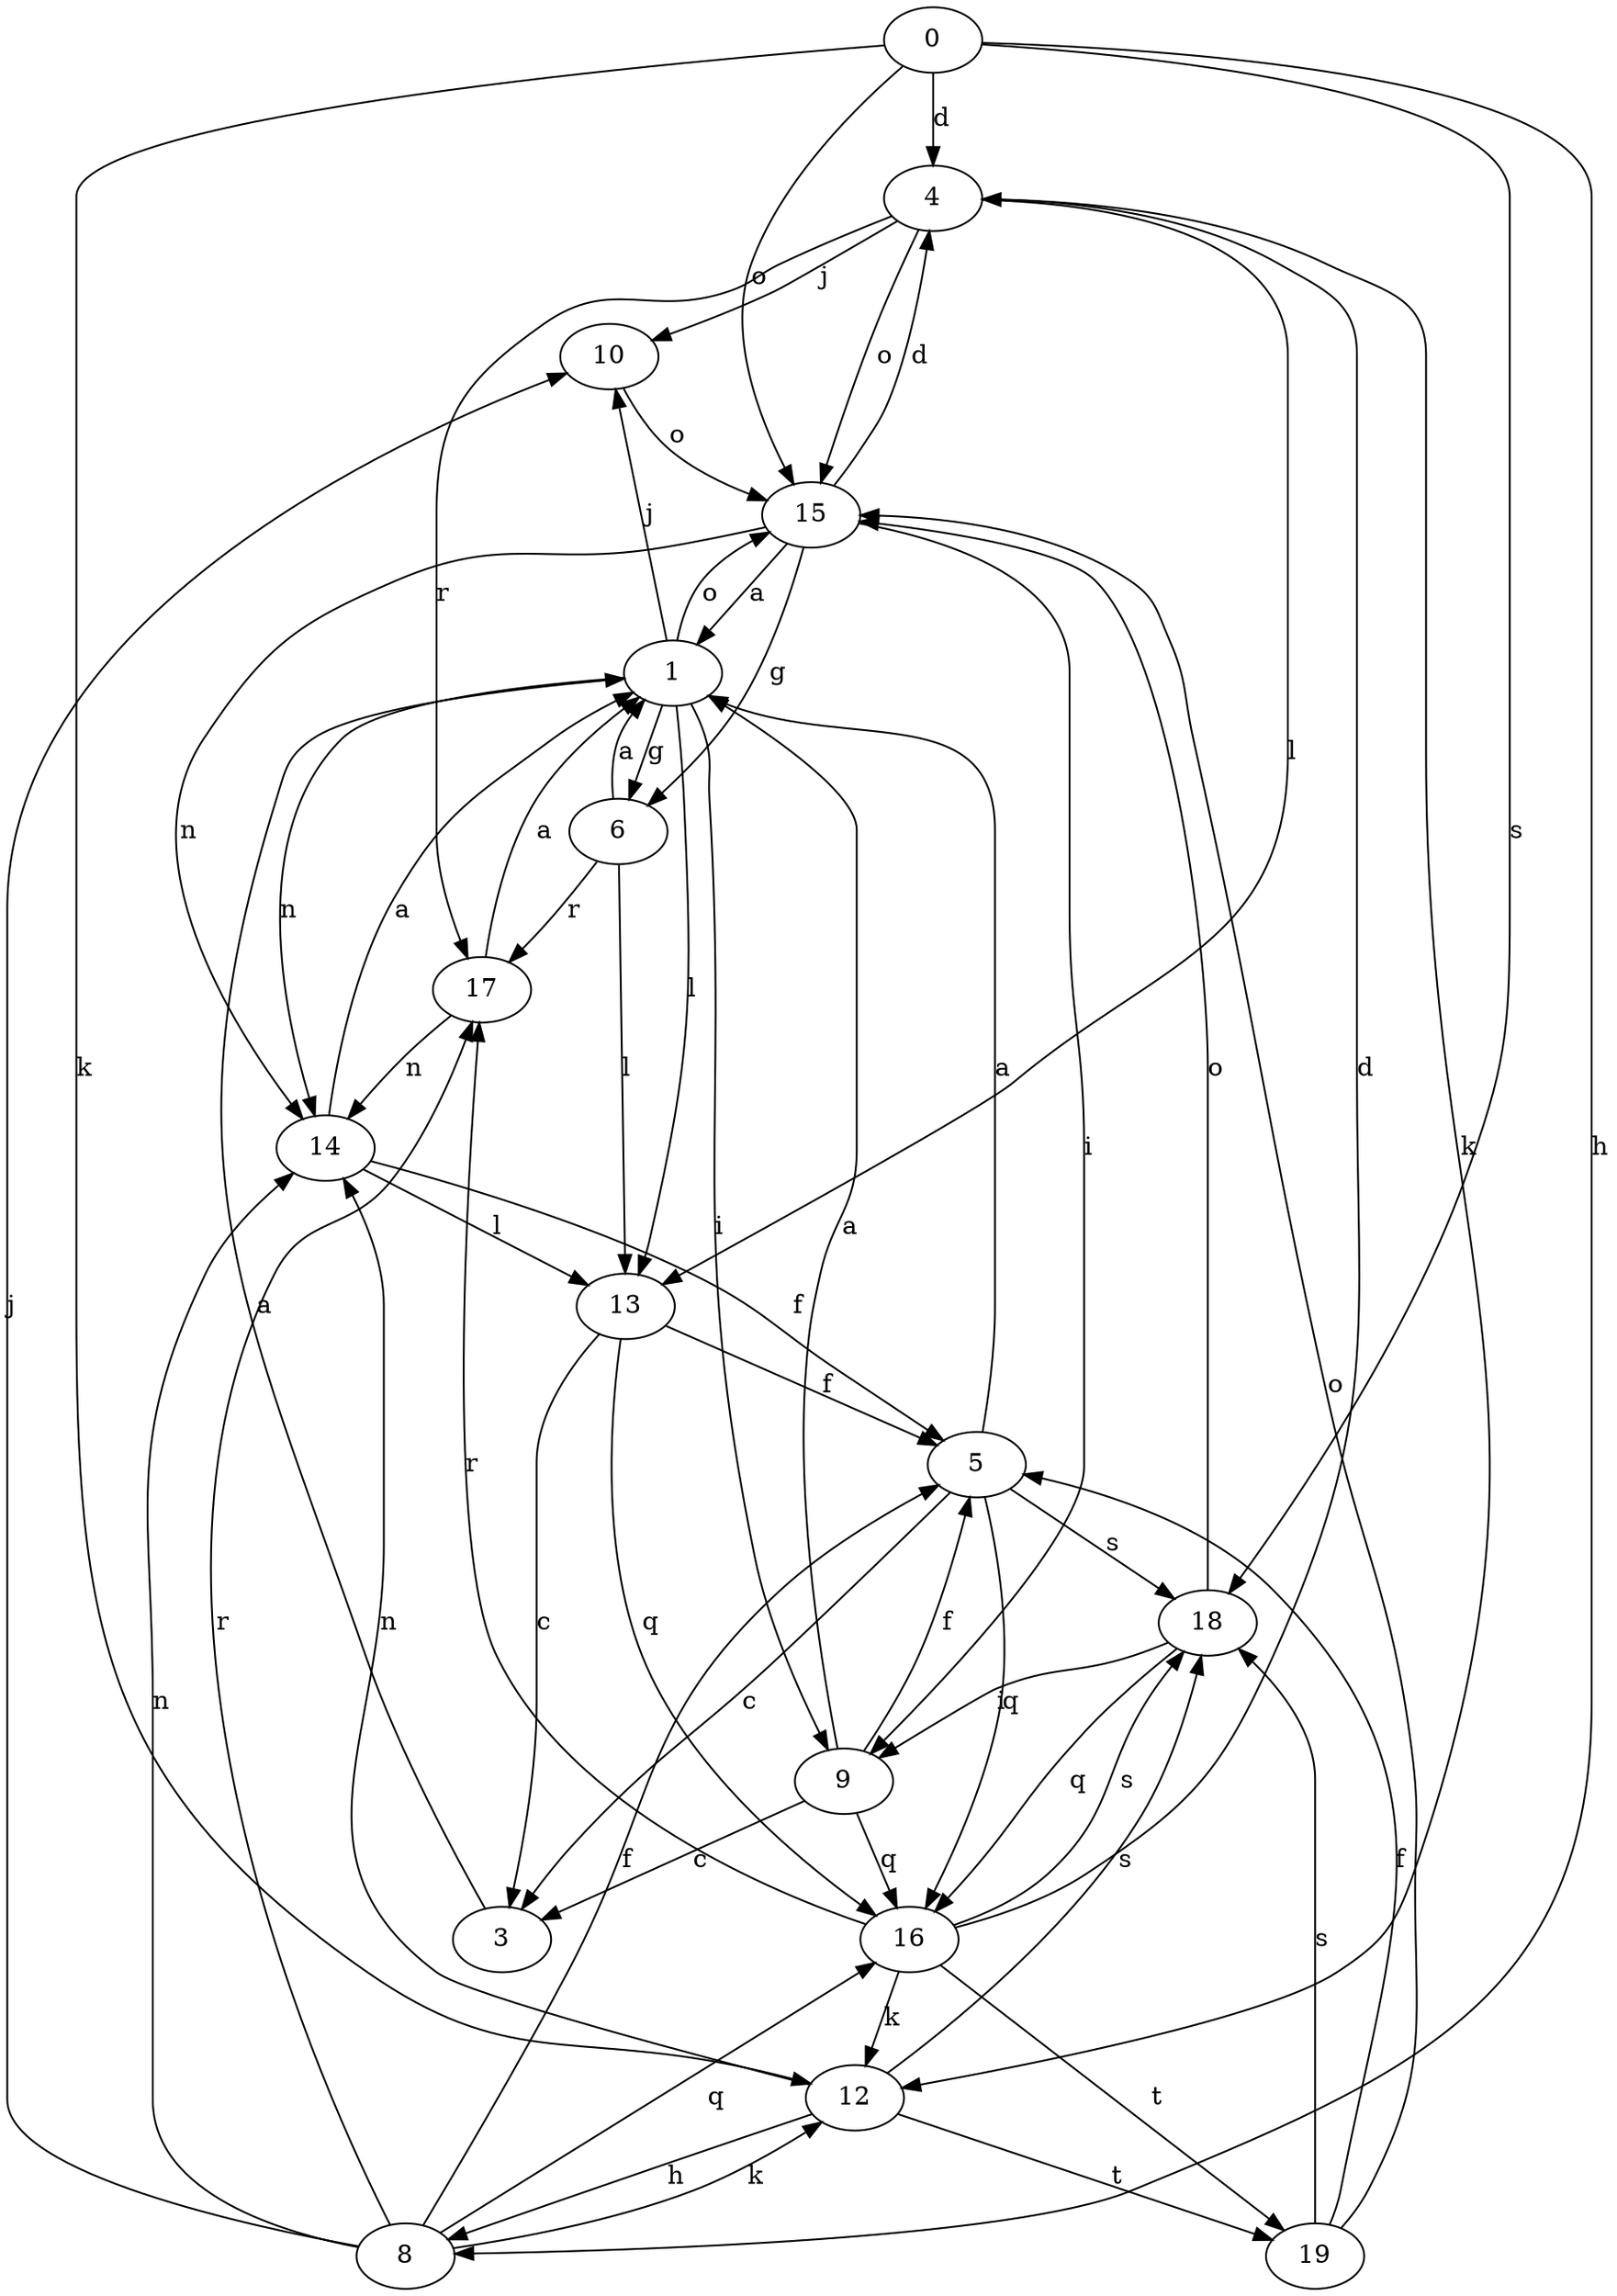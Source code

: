 strict digraph  {
0;
1;
3;
4;
5;
6;
8;
9;
10;
12;
13;
14;
15;
16;
17;
18;
19;
0 -> 4  [label=d];
0 -> 8  [label=h];
0 -> 12  [label=k];
0 -> 15  [label=o];
0 -> 18  [label=s];
1 -> 6  [label=g];
1 -> 9  [label=i];
1 -> 10  [label=j];
1 -> 13  [label=l];
1 -> 14  [label=n];
1 -> 15  [label=o];
3 -> 1  [label=a];
4 -> 10  [label=j];
4 -> 12  [label=k];
4 -> 13  [label=l];
4 -> 15  [label=o];
4 -> 17  [label=r];
5 -> 1  [label=a];
5 -> 3  [label=c];
5 -> 16  [label=q];
5 -> 18  [label=s];
6 -> 1  [label=a];
6 -> 13  [label=l];
6 -> 17  [label=r];
8 -> 5  [label=f];
8 -> 10  [label=j];
8 -> 12  [label=k];
8 -> 14  [label=n];
8 -> 16  [label=q];
8 -> 17  [label=r];
9 -> 1  [label=a];
9 -> 3  [label=c];
9 -> 5  [label=f];
9 -> 16  [label=q];
10 -> 15  [label=o];
12 -> 8  [label=h];
12 -> 14  [label=n];
12 -> 18  [label=s];
12 -> 19  [label=t];
13 -> 3  [label=c];
13 -> 5  [label=f];
13 -> 16  [label=q];
14 -> 1  [label=a];
14 -> 5  [label=f];
14 -> 13  [label=l];
15 -> 1  [label=a];
15 -> 4  [label=d];
15 -> 6  [label=g];
15 -> 9  [label=i];
15 -> 14  [label=n];
16 -> 4  [label=d];
16 -> 12  [label=k];
16 -> 17  [label=r];
16 -> 18  [label=s];
16 -> 19  [label=t];
17 -> 1  [label=a];
17 -> 14  [label=n];
18 -> 9  [label=i];
18 -> 15  [label=o];
18 -> 16  [label=q];
19 -> 5  [label=f];
19 -> 15  [label=o];
19 -> 18  [label=s];
}
